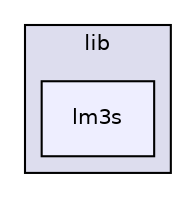 digraph "/home/esdentem/projects/libopencm3/libopencm3-git/lib/lm3s/" {
  compound=true
  node [ fontsize="10", fontname="Helvetica"];
  edge [ labelfontsize="10", labelfontname="Helvetica"];
  subgraph clusterdir_97aefd0d527b934f1d99a682da8fe6a9 {
    graph [ bgcolor="#ddddee", pencolor="black", label="lib" fontname="Helvetica", fontsize="10", URL="dir_97aefd0d527b934f1d99a682da8fe6a9.html"]
  dir_869293064a8640c73deffbae3587a3ed [shape=box, label="lm3s", style="filled", fillcolor="#eeeeff", pencolor="black", URL="dir_869293064a8640c73deffbae3587a3ed.html"];
  }
}
